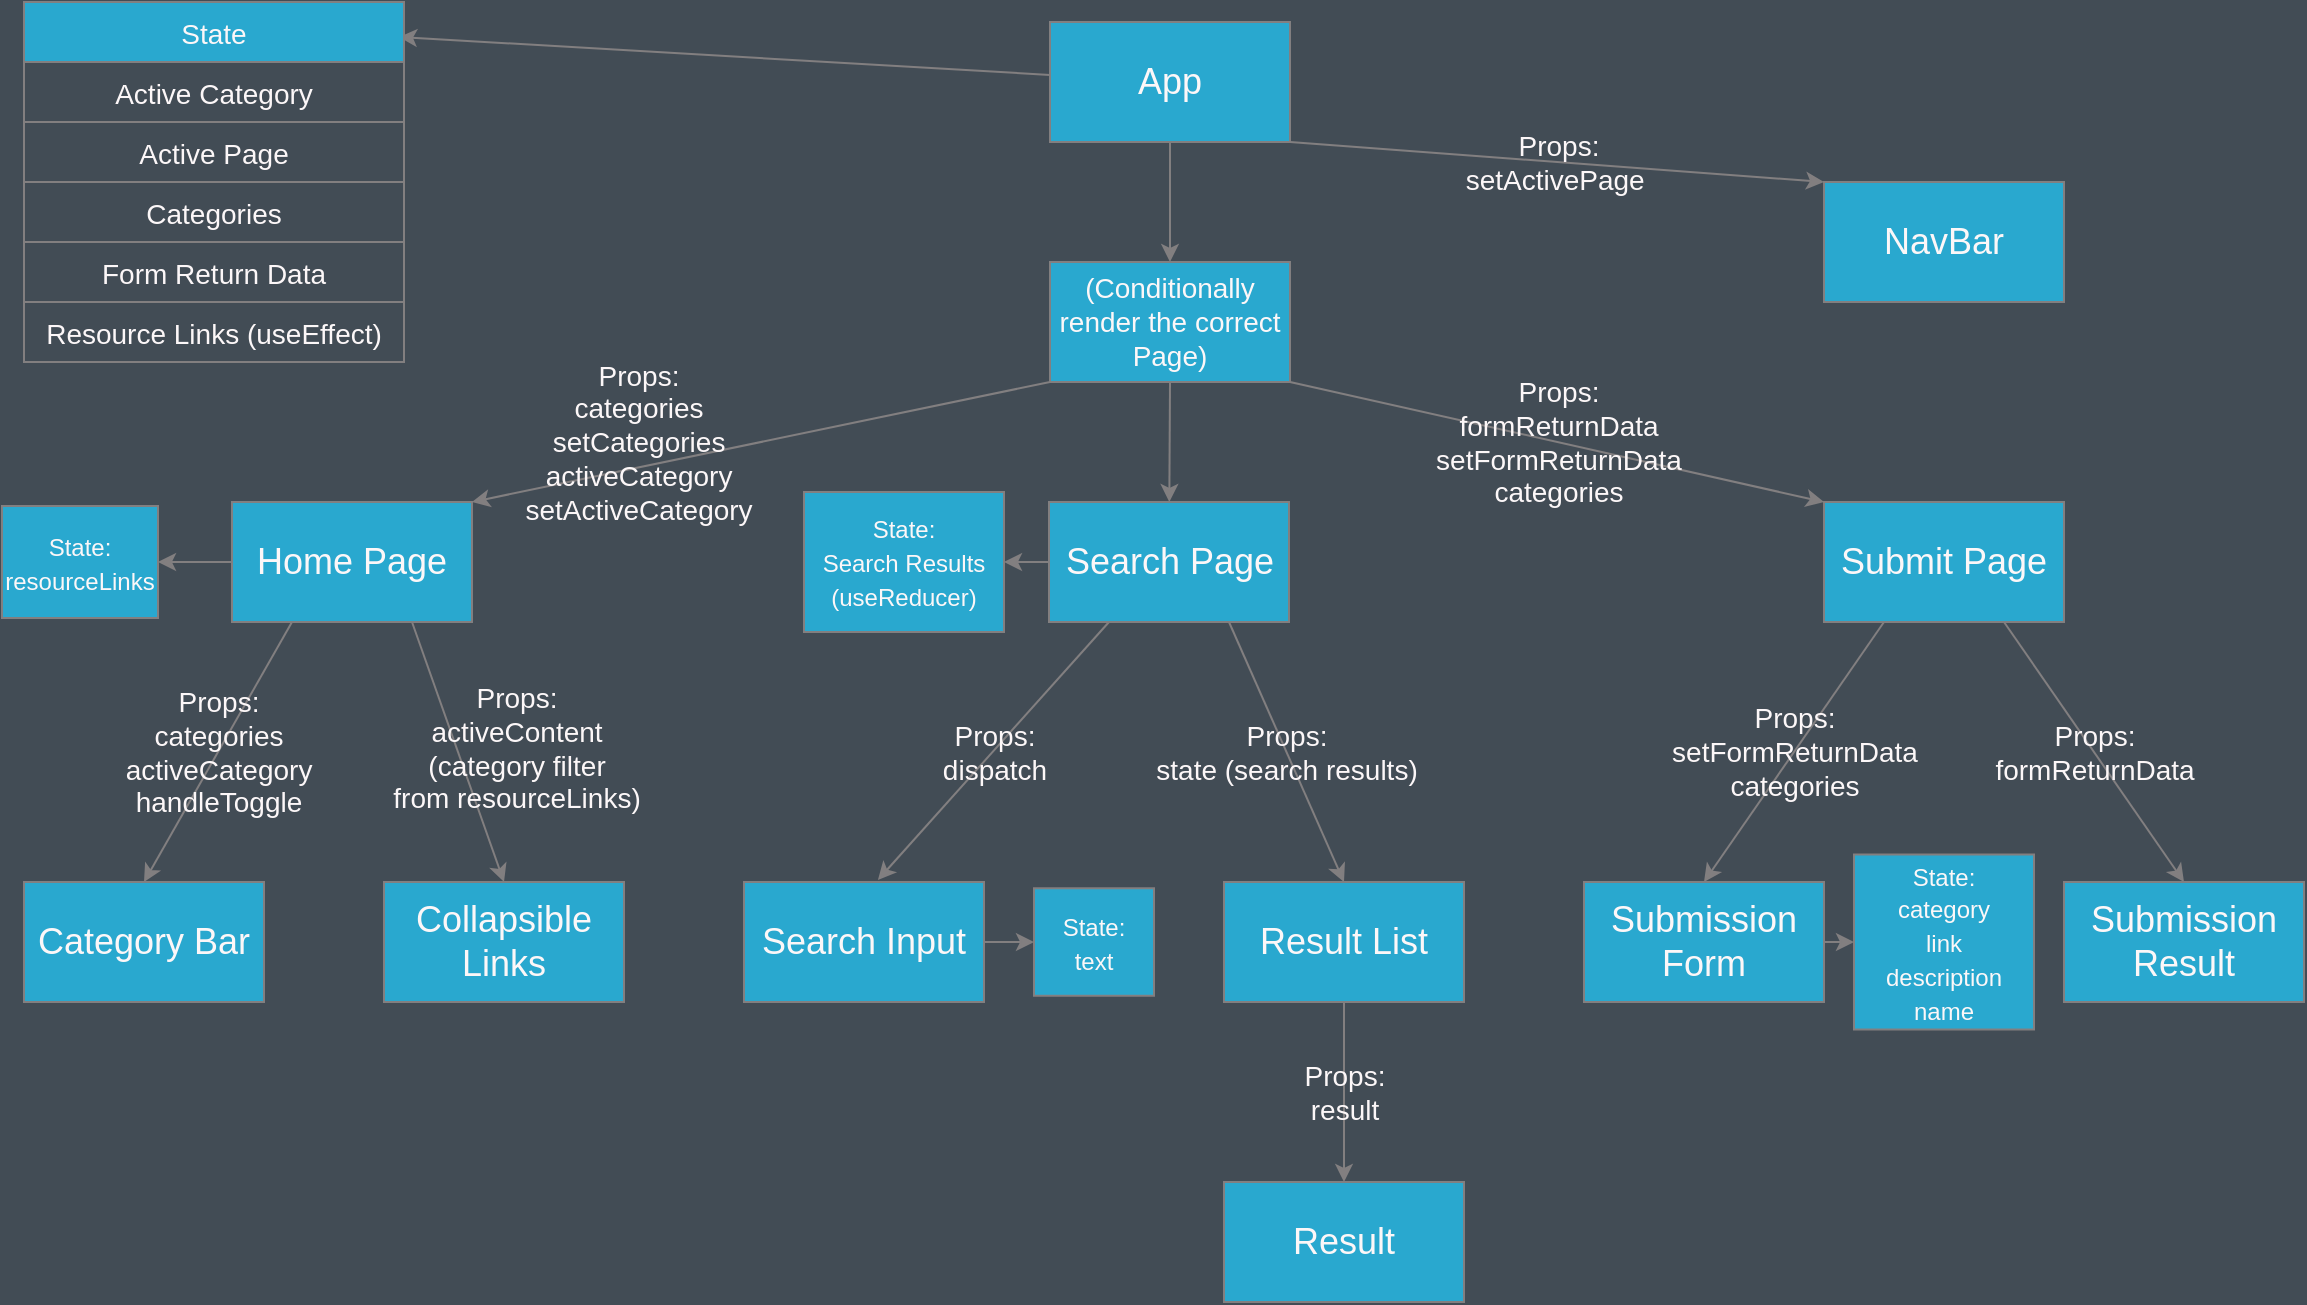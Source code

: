 <mxfile>
    <diagram id="r2yGcMiaucYsfMNacY3O" name="Page-1">
        <mxGraphModel dx="557" dy="575" grid="0" gridSize="10" guides="1" tooltips="1" connect="1" arrows="1" fold="1" page="1" pageScale="1" pageWidth="1169" pageHeight="827" background="#424C55" math="0" shadow="0">
            <root>
                <mxCell id="0"/>
                <mxCell id="1" parent="0"/>
                <mxCell id="46" value="" style="edgeStyle=none;html=1;labelBackgroundColor=none;fontSize=14;rounded=0;strokeColor=#827F80;fontColor=#FCF7F8;fillColor=#29A8CF;entryX=0.987;entryY=0.097;entryDx=0;entryDy=0;entryPerimeter=0;" parent="1" source="2" target="04Kygq_T-jCccj1uXCnx-8" edge="1">
                    <mxGeometry relative="1" as="geometry">
                        <mxPoint x="495" y="50" as="targetPoint"/>
                    </mxGeometry>
                </mxCell>
                <mxCell id="2" value="&lt;font style=&quot;font-size: 18px&quot;&gt;App&lt;/font&gt;" style="rounded=0;whiteSpace=wrap;html=1;labelBackgroundColor=none;fontSize=14;fillColor=#29A8CF;fontColor=#FCF7F8;endArrow=classic;strokeColor=#827F80;" parent="1" vertex="1">
                    <mxGeometry x="533" y="20" width="120" height="60" as="geometry"/>
                </mxCell>
                <mxCell id="3" value="" style="endArrow=classic;html=1;fontSize=14;exitX=1;exitY=1;exitDx=0;exitDy=0;entryX=0;entryY=0;entryDx=0;entryDy=0;labelBackgroundColor=none;fillColor=#29A8CF;rounded=0;fontColor=#FCF7F8;strokeColor=#827F80;" parent="1" source="2" target="5" edge="1">
                    <mxGeometry relative="1" as="geometry">
                        <mxPoint x="569" y="130" as="sourcePoint"/>
                        <mxPoint x="669" y="130" as="targetPoint"/>
                    </mxGeometry>
                </mxCell>
                <mxCell id="4" value="Props:&lt;br&gt;setActivePage&amp;nbsp;" style="edgeLabel;resizable=0;html=1;align=center;verticalAlign=middle;fontSize=14;labelBackgroundColor=none;fillColor=#29A8CF;strokeColor=#827F80;rounded=0;fontColor=#FCF7F8;endArrow=classic;" parent="3" connectable="0" vertex="1">
                    <mxGeometry relative="1" as="geometry"/>
                </mxCell>
                <mxCell id="04Kygq_T-jCccj1uXCnx-8" value="State" style="swimlane;fontStyle=0;childLayout=stackLayout;horizontal=1;startSize=30;horizontalStack=0;resizeParent=1;resizeParentMax=0;resizeLast=0;collapsible=1;marginBottom=0;labelBackgroundColor=none;fontSize=14;fillColor=#29A8CF;rounded=0;fontColor=#FCF7F8;endArrow=classic;strokeColor=#827F80;" parent="1" vertex="1">
                    <mxGeometry x="20" y="10" width="190" height="180" as="geometry">
                        <mxRectangle x="10" y="10" width="60" height="30" as="alternateBounds"/>
                    </mxGeometry>
                </mxCell>
                <mxCell id="04Kygq_T-jCccj1uXCnx-13" value="Active Category" style="text;strokeColor=#827F80;fillColor=none;align=center;verticalAlign=middle;spacingLeft=4;spacingRight=4;overflow=hidden;points=[[0,0.5],[1,0.5]];portConstraint=eastwest;rotatable=0;labelBackgroundColor=none;fontSize=14;rounded=0;fontColor=#FCF7F8;endArrow=classic;" parent="04Kygq_T-jCccj1uXCnx-8" vertex="1">
                    <mxGeometry y="30" width="190" height="30" as="geometry"/>
                </mxCell>
                <mxCell id="04Kygq_T-jCccj1uXCnx-11" value="Active Page" style="text;strokeColor=#827F80;fillColor=none;align=center;verticalAlign=middle;spacingLeft=4;spacingRight=4;overflow=hidden;points=[[0,0.5],[1,0.5]];portConstraint=eastwest;rotatable=0;labelBackgroundColor=none;fontSize=14;rounded=0;fontColor=#FCF7F8;endArrow=classic;" parent="04Kygq_T-jCccj1uXCnx-8" vertex="1">
                    <mxGeometry y="60" width="190" height="30" as="geometry"/>
                </mxCell>
                <mxCell id="04Kygq_T-jCccj1uXCnx-12" value="Categories" style="text;strokeColor=#827F80;fillColor=none;align=center;verticalAlign=middle;spacingLeft=4;spacingRight=4;overflow=hidden;points=[[0,0.5],[1,0.5]];portConstraint=eastwest;rotatable=0;labelBackgroundColor=none;fontSize=14;rounded=0;fontColor=#FCF7F8;endArrow=classic;" parent="04Kygq_T-jCccj1uXCnx-8" vertex="1">
                    <mxGeometry y="90" width="190" height="30" as="geometry"/>
                </mxCell>
                <mxCell id="04Kygq_T-jCccj1uXCnx-10" value="Form Return Data" style="text;strokeColor=#827F80;fillColor=none;align=center;verticalAlign=middle;spacingLeft=4;spacingRight=4;overflow=hidden;points=[[0,0.5],[1,0.5]];portConstraint=eastwest;rotatable=0;labelBackgroundColor=none;fontSize=14;rounded=0;fontColor=#FCF7F8;endArrow=classic;" parent="04Kygq_T-jCccj1uXCnx-8" vertex="1">
                    <mxGeometry y="120" width="190" height="30" as="geometry"/>
                </mxCell>
                <mxCell id="04Kygq_T-jCccj1uXCnx-9" value="Resource Links (useEffect)" style="text;strokeColor=#827F80;fillColor=none;align=center;verticalAlign=middle;spacingLeft=4;spacingRight=4;overflow=hidden;points=[[0,0.5],[1,0.5]];portConstraint=eastwest;rotatable=0;labelBackgroundColor=none;fontSize=14;rounded=0;fontColor=#FCF7F8;endArrow=classic;" parent="04Kygq_T-jCccj1uXCnx-8" vertex="1">
                    <mxGeometry y="150" width="190" height="30" as="geometry"/>
                </mxCell>
                <mxCell id="5" value="&lt;font style=&quot;font-size: 18px&quot;&gt;NavBar&lt;/font&gt;" style="rounded=0;whiteSpace=wrap;html=1;fontSize=14;labelBackgroundColor=none;fillColor=#29A8CF;fontColor=#FCF7F8;endArrow=classic;strokeColor=#827F80;" parent="1" vertex="1">
                    <mxGeometry x="920" y="100" width="120" height="60" as="geometry"/>
                </mxCell>
                <mxCell id="6" value="(Conditionally render the correct Page)" style="rounded=0;whiteSpace=wrap;html=1;fontSize=14;labelBackgroundColor=none;fillColor=#29A8CF;fontColor=#FCF7F8;endArrow=classic;strokeColor=#827F80;" parent="1" vertex="1">
                    <mxGeometry x="533" y="140" width="120" height="60" as="geometry"/>
                </mxCell>
                <mxCell id="7" value="" style="endArrow=classic;html=1;fontSize=14;exitX=0.5;exitY=1;exitDx=0;exitDy=0;entryX=0.5;entryY=0;entryDx=0;entryDy=0;labelBackgroundColor=none;fillColor=#29A8CF;rounded=0;fontColor=#FCF7F8;strokeColor=#827F80;" parent="1" source="2" target="6" edge="1">
                    <mxGeometry relative="1" as="geometry">
                        <mxPoint x="809" y="230" as="sourcePoint"/>
                        <mxPoint x="909" y="230" as="targetPoint"/>
                    </mxGeometry>
                </mxCell>
                <mxCell id="49" value="" style="edgeStyle=none;html=1;labelBackgroundColor=none;fontSize=14;rounded=0;strokeColor=#827F80;fontColor=#FCF7F8;fillColor=#29A8CF;" parent="1" source="9" target="48" edge="1">
                    <mxGeometry relative="1" as="geometry"/>
                </mxCell>
                <mxCell id="9" value="&lt;font style=&quot;font-size: 18px&quot;&gt;Home Page&lt;/font&gt;" style="rounded=0;whiteSpace=wrap;html=1;fontSize=14;labelBackgroundColor=none;fillColor=#29A8CF;fontColor=#FCF7F8;endArrow=classic;strokeColor=#827F80;" parent="1" vertex="1">
                    <mxGeometry x="124" y="260" width="120" height="60" as="geometry"/>
                </mxCell>
                <mxCell id="42" value="" style="edgeStyle=none;html=1;fontSize=14;labelBackgroundColor=none;fillColor=#29A8CF;rounded=0;fontColor=#FCF7F8;strokeColor=#827F80;" parent="1" source="10" target="40" edge="1">
                    <mxGeometry relative="1" as="geometry"/>
                </mxCell>
                <mxCell id="10" value="&lt;font style=&quot;font-size: 18px&quot;&gt;Search Page&lt;/font&gt;" style="rounded=0;whiteSpace=wrap;html=1;fontSize=14;labelBackgroundColor=none;fillColor=#29A8CF;fontColor=#FCF7F8;endArrow=classic;strokeColor=#827F80;" parent="1" vertex="1">
                    <mxGeometry x="532.5" y="260" width="120" height="60" as="geometry"/>
                </mxCell>
                <mxCell id="11" value="&lt;font style=&quot;font-size: 18px&quot;&gt;Submit Page&lt;/font&gt;" style="rounded=0;whiteSpace=wrap;html=1;fontSize=14;labelBackgroundColor=none;fillColor=#29A8CF;fontColor=#FCF7F8;endArrow=classic;strokeColor=#827F80;" parent="1" vertex="1">
                    <mxGeometry x="920" y="260" width="120" height="60" as="geometry"/>
                </mxCell>
                <mxCell id="12" value="&lt;font style=&quot;font-size: 18px&quot;&gt;Category Bar&lt;/font&gt;" style="rounded=0;whiteSpace=wrap;html=1;fontSize=14;labelBackgroundColor=none;fillColor=#29A8CF;fontColor=#FCF7F8;endArrow=classic;strokeColor=#827F80;" parent="1" vertex="1">
                    <mxGeometry x="20" y="450" width="120" height="60" as="geometry"/>
                </mxCell>
                <mxCell id="13" value="&lt;font style=&quot;font-size: 18px&quot;&gt;Collapsible Links&lt;/font&gt;" style="rounded=0;whiteSpace=wrap;html=1;fontSize=14;labelBackgroundColor=none;fillColor=#29A8CF;fontColor=#FCF7F8;endArrow=classic;strokeColor=#827F80;" parent="1" vertex="1">
                    <mxGeometry x="200" y="450" width="120" height="60" as="geometry"/>
                </mxCell>
                <mxCell id="04Kygq_T-jCccj1uXCnx-44" style="edgeStyle=none;html=1;exitX=1;exitY=0.5;exitDx=0;exitDy=0;entryX=0;entryY=0.5;entryDx=0;entryDy=0;fontSize=14;labelBackgroundColor=none;fillColor=#29A8CF;rounded=0;fontColor=#FCF7F8;strokeColor=#827F80;" parent="1" source="14" target="04Kygq_T-jCccj1uXCnx-42" edge="1">
                    <mxGeometry relative="1" as="geometry"/>
                </mxCell>
                <mxCell id="14" value="&lt;font style=&quot;font-size: 18px&quot;&gt;Submission &lt;br&gt;Form&lt;/font&gt;" style="rounded=0;whiteSpace=wrap;html=1;fontSize=14;labelBackgroundColor=none;fillColor=#29A8CF;fontColor=#FCF7F8;endArrow=classic;strokeColor=#827F80;" parent="1" vertex="1">
                    <mxGeometry x="800" y="450" width="120" height="60" as="geometry"/>
                </mxCell>
                <mxCell id="15" value="&lt;font style=&quot;font-size: 18px&quot;&gt;Submission&lt;br&gt;Result&lt;/font&gt;" style="rounded=0;whiteSpace=wrap;html=1;fontSize=14;fillColor=#29A8CF;labelBackgroundColor=none;fontColor=#FCF7F8;endArrow=classic;strokeColor=#827F80;" parent="1" vertex="1">
                    <mxGeometry x="1040" y="450" width="120" height="60" as="geometry"/>
                </mxCell>
                <mxCell id="44" value="" style="edgeStyle=none;html=1;fontSize=14;labelBackgroundColor=none;fillColor=#29A8CF;rounded=0;fontColor=#FCF7F8;strokeColor=#827F80;" parent="1" source="17" target="43" edge="1">
                    <mxGeometry relative="1" as="geometry"/>
                </mxCell>
                <mxCell id="17" value="&lt;font style=&quot;font-size: 18px&quot;&gt;Search Input&lt;/font&gt;" style="rounded=0;whiteSpace=wrap;html=1;fontSize=14;labelBackgroundColor=none;fillColor=#29A8CF;fontColor=#FCF7F8;endArrow=classic;strokeColor=#827F80;" parent="1" vertex="1">
                    <mxGeometry x="380" y="450" width="120" height="60" as="geometry"/>
                </mxCell>
                <mxCell id="18" value="&lt;font style=&quot;font-size: 18px&quot;&gt;Result List&lt;/font&gt;" style="rounded=0;whiteSpace=wrap;html=1;fontSize=14;labelBackgroundColor=none;fillColor=#29A8CF;fontColor=#FCF7F8;endArrow=classic;strokeColor=#827F80;" parent="1" vertex="1">
                    <mxGeometry x="620" y="450" width="120" height="60" as="geometry"/>
                </mxCell>
                <mxCell id="19" value="&lt;font style=&quot;font-size: 18px&quot;&gt;Result&lt;/font&gt;" style="rounded=0;whiteSpace=wrap;html=1;fontSize=14;labelBackgroundColor=none;fillColor=#29A8CF;fontColor=#FCF7F8;endArrow=classic;strokeColor=#827F80;" parent="1" vertex="1">
                    <mxGeometry x="620" y="600" width="120" height="60" as="geometry"/>
                </mxCell>
                <mxCell id="20" value="" style="endArrow=classic;html=1;fontSize=14;exitX=1;exitY=1;exitDx=0;exitDy=0;entryX=0;entryY=0;entryDx=0;entryDy=0;labelBackgroundColor=none;fillColor=#29A8CF;rounded=0;fontColor=#FCF7F8;strokeColor=#827F80;" parent="1" source="6" target="11" edge="1">
                    <mxGeometry relative="1" as="geometry">
                        <mxPoint x="809" y="230" as="sourcePoint"/>
                        <mxPoint x="909" y="230" as="targetPoint"/>
                    </mxGeometry>
                </mxCell>
                <mxCell id="21" value="Props:&lt;br&gt;formReturnData&lt;br&gt;setFormReturnData&lt;br&gt;categories" style="edgeLabel;resizable=0;html=1;align=center;verticalAlign=middle;fontSize=14;labelBackgroundColor=none;fillColor=#29A8CF;strokeColor=#827F80;rounded=0;fontColor=#FCF7F8;endArrow=classic;" parent="20" connectable="0" vertex="1">
                    <mxGeometry relative="1" as="geometry"/>
                </mxCell>
                <mxCell id="22" value="" style="endArrow=classic;html=1;fontSize=14;exitX=0.5;exitY=1;exitDx=0;exitDy=0;labelBackgroundColor=none;fillColor=#29A8CF;rounded=0;fontColor=#FCF7F8;strokeColor=#827F80;" parent="1" source="6" target="10" edge="1">
                    <mxGeometry relative="1" as="geometry">
                        <mxPoint x="663" y="210" as="sourcePoint"/>
                        <mxPoint x="819" y="270" as="targetPoint"/>
                    </mxGeometry>
                </mxCell>
                <mxCell id="24" value="" style="endArrow=classic;html=1;fontSize=14;exitX=0;exitY=1;exitDx=0;exitDy=0;entryX=1;entryY=0;entryDx=0;entryDy=0;labelBackgroundColor=none;fillColor=#29A8CF;rounded=0;fontColor=#FCF7F8;strokeColor=#827F80;" parent="1" source="6" target="9" edge="1">
                    <mxGeometry relative="1" as="geometry">
                        <mxPoint x="673" y="220" as="sourcePoint"/>
                        <mxPoint x="829" y="280" as="targetPoint"/>
                    </mxGeometry>
                </mxCell>
                <mxCell id="25" value="Props:&lt;br&gt;categories&lt;br&gt;setCategories&lt;br&gt;activeCategory&lt;br&gt;setActiveCategory" style="edgeLabel;resizable=0;html=1;align=center;verticalAlign=middle;fontSize=14;labelBackgroundColor=none;fillColor=#29A8CF;strokeColor=#827F80;rounded=0;fontColor=#FCF7F8;endArrow=classic;" parent="24" connectable="0" vertex="1">
                    <mxGeometry relative="1" as="geometry">
                        <mxPoint x="-62" as="offset"/>
                    </mxGeometry>
                </mxCell>
                <mxCell id="26" value="" style="endArrow=classic;html=1;fontSize=14;exitX=0.25;exitY=1;exitDx=0;exitDy=0;entryX=0.558;entryY=-0.017;entryDx=0;entryDy=0;entryPerimeter=0;labelBackgroundColor=none;fillColor=#29A8CF;rounded=0;fontColor=#FCF7F8;strokeColor=#827F80;" parent="1" source="10" target="17" edge="1">
                    <mxGeometry relative="1" as="geometry">
                        <mxPoint x="683" y="230" as="sourcePoint"/>
                        <mxPoint x="549" y="350" as="targetPoint"/>
                    </mxGeometry>
                </mxCell>
                <mxCell id="27" value="Props:&lt;br&gt;dispatch" style="edgeLabel;resizable=0;html=1;align=center;verticalAlign=middle;fontSize=14;labelBackgroundColor=none;fillColor=#29A8CF;strokeColor=#827F80;rounded=0;fontColor=#FCF7F8;endArrow=classic;" parent="26" connectable="0" vertex="1">
                    <mxGeometry relative="1" as="geometry"/>
                </mxCell>
                <mxCell id="28" value="" style="endArrow=classic;html=1;fontSize=14;exitX=0.75;exitY=1;exitDx=0;exitDy=0;entryX=0.5;entryY=0;entryDx=0;entryDy=0;labelBackgroundColor=none;fillColor=#29A8CF;rounded=0;fontColor=#FCF7F8;strokeColor=#827F80;" parent="1" source="10" target="18" edge="1">
                    <mxGeometry relative="1" as="geometry">
                        <mxPoint x="572.5" y="330" as="sourcePoint"/>
                        <mxPoint x="535.96" y="408.98" as="targetPoint"/>
                    </mxGeometry>
                </mxCell>
                <mxCell id="29" value="Props:&lt;br&gt;state (search results)" style="edgeLabel;resizable=0;html=1;align=center;verticalAlign=middle;fontSize=14;labelBackgroundColor=none;fillColor=#29A8CF;strokeColor=#827F80;rounded=0;fontColor=#FCF7F8;endArrow=classic;" parent="28" connectable="0" vertex="1">
                    <mxGeometry relative="1" as="geometry"/>
                </mxCell>
                <mxCell id="04Kygq_T-jCccj1uXCnx-30" value="" style="endArrow=classic;html=1;labelBackgroundColor=none;fontSize=14;fillColor=#29A8CF;rounded=0;fontColor=#FCF7F8;strokeColor=#827F80;" parent="1" source="10" edge="1">
                    <mxGeometry width="50" height="50" relative="1" as="geometry">
                        <mxPoint x="579" y="310" as="sourcePoint"/>
                        <mxPoint x="629" y="260" as="targetPoint"/>
                    </mxGeometry>
                </mxCell>
                <mxCell id="30" value="" style="endArrow=classic;html=1;fontSize=14;exitX=0.25;exitY=1;exitDx=0;exitDy=0;entryX=0.5;entryY=0;entryDx=0;entryDy=0;labelBackgroundColor=none;fillColor=#29A8CF;rounded=0;fontColor=#FCF7F8;strokeColor=#827F80;" parent="1" source="11" target="14" edge="1">
                    <mxGeometry relative="1" as="geometry">
                        <mxPoint x="582.5" y="340" as="sourcePoint"/>
                        <mxPoint x="545.96" y="418.98" as="targetPoint"/>
                    </mxGeometry>
                </mxCell>
                <mxCell id="31" value="Props:&lt;br&gt;setFormReturnData&lt;br&gt;categories" style="edgeLabel;resizable=0;html=1;align=center;verticalAlign=middle;fontSize=14;labelBackgroundColor=none;fillColor=#29A8CF;strokeColor=#827F80;rounded=0;fontColor=#FCF7F8;endArrow=classic;" parent="30" connectable="0" vertex="1">
                    <mxGeometry relative="1" as="geometry"/>
                </mxCell>
                <mxCell id="32" value="" style="endArrow=classic;html=1;fontSize=14;exitX=0.75;exitY=1;exitDx=0;exitDy=0;entryX=0.5;entryY=0;entryDx=0;entryDy=0;labelBackgroundColor=none;fillColor=#29A8CF;rounded=0;fontColor=#FCF7F8;strokeColor=#827F80;" parent="1" source="11" target="15" edge="1">
                    <mxGeometry relative="1" as="geometry">
                        <mxPoint x="592.5" y="350" as="sourcePoint"/>
                        <mxPoint x="555.96" y="428.98" as="targetPoint"/>
                    </mxGeometry>
                </mxCell>
                <mxCell id="33" value="Props:&lt;br&gt;formReturnData" style="edgeLabel;resizable=0;html=1;align=center;verticalAlign=middle;fontSize=14;labelBackgroundColor=none;fillColor=#29A8CF;strokeColor=#827F80;rounded=0;fontColor=#FCF7F8;endArrow=classic;" parent="32" connectable="0" vertex="1">
                    <mxGeometry relative="1" as="geometry"/>
                </mxCell>
                <mxCell id="34" value="" style="endArrow=classic;html=1;fontSize=14;exitX=0.75;exitY=1;exitDx=0;exitDy=0;entryX=0.5;entryY=0;entryDx=0;entryDy=0;labelBackgroundColor=none;fillColor=#29A8CF;rounded=0;fontColor=#FCF7F8;strokeColor=#827F80;" parent="1" source="9" target="13" edge="1">
                    <mxGeometry relative="1" as="geometry">
                        <mxPoint x="602.5" y="360" as="sourcePoint"/>
                        <mxPoint x="565.96" y="438.98" as="targetPoint"/>
                    </mxGeometry>
                </mxCell>
                <mxCell id="35" value="Props:&lt;br&gt;activeContent&lt;br&gt;(category filter&lt;br&gt;from resourceLinks)" style="edgeLabel;resizable=0;html=1;align=center;verticalAlign=middle;fontSize=14;labelBackgroundColor=none;fillColor=#29A8CF;strokeColor=#827F80;rounded=0;fontColor=#FCF7F8;endArrow=classic;" parent="34" connectable="0" vertex="1">
                    <mxGeometry relative="1" as="geometry">
                        <mxPoint x="29" y="-2" as="offset"/>
                    </mxGeometry>
                </mxCell>
                <mxCell id="36" value="" style="endArrow=classic;html=1;fontSize=14;exitX=0.25;exitY=1;exitDx=0;exitDy=0;entryX=0.5;entryY=0;entryDx=0;entryDy=0;labelBackgroundColor=none;fillColor=#29A8CF;rounded=0;fontColor=#FCF7F8;strokeColor=#827F80;" parent="1" source="9" target="12" edge="1">
                    <mxGeometry relative="1" as="geometry">
                        <mxPoint x="612.5" y="370" as="sourcePoint"/>
                        <mxPoint x="575.96" y="448.98" as="targetPoint"/>
                    </mxGeometry>
                </mxCell>
                <mxCell id="37" value="Props:&lt;br&gt;categories&lt;br&gt;activeCategory&lt;br&gt;handleToggle" style="edgeLabel;resizable=0;html=1;align=center;verticalAlign=middle;fontSize=14;labelBackgroundColor=none;fillColor=#29A8CF;strokeColor=#827F80;rounded=0;fontColor=#FCF7F8;endArrow=classic;" parent="36" connectable="0" vertex="1">
                    <mxGeometry relative="1" as="geometry"/>
                </mxCell>
                <mxCell id="38" value="" style="endArrow=classic;html=1;fontSize=14;exitX=0.5;exitY=1;exitDx=0;exitDy=0;entryX=0.5;entryY=0;entryDx=0;entryDy=0;labelBackgroundColor=none;fillColor=#29A8CF;rounded=0;fontColor=#FCF7F8;strokeColor=#827F80;" parent="1" source="18" target="19" edge="1">
                    <mxGeometry relative="1" as="geometry">
                        <mxPoint x="622.5" y="380" as="sourcePoint"/>
                        <mxPoint x="585.96" y="458.98" as="targetPoint"/>
                    </mxGeometry>
                </mxCell>
                <mxCell id="39" value="Props:&lt;br&gt;result" style="edgeLabel;resizable=0;html=1;align=center;verticalAlign=middle;fontSize=14;labelBackgroundColor=none;fillColor=#29A8CF;strokeColor=#827F80;rounded=0;fontColor=#FCF7F8;endArrow=classic;" parent="38" connectable="0" vertex="1">
                    <mxGeometry relative="1" as="geometry"/>
                </mxCell>
                <mxCell id="40" value="&lt;font style=&quot;font-size: 12px&quot;&gt;State:&lt;br&gt;&lt;span style=&quot;text-align: left&quot;&gt;Search Results (useReducer)&lt;/span&gt;&lt;/font&gt;" style="rounded=0;whiteSpace=wrap;html=1;fontSize=14;labelBackgroundColor=none;fillColor=#29A8CF;fontColor=#FCF7F8;endArrow=classic;strokeColor=#827F80;" parent="1" vertex="1">
                    <mxGeometry x="410" y="255" width="100" height="70" as="geometry"/>
                </mxCell>
                <mxCell id="04Kygq_T-jCccj1uXCnx-42" value="&lt;font style=&quot;font-size: 12px&quot;&gt;State:&lt;br&gt;&lt;span style=&quot;text-align: left&quot;&gt;category&lt;br&gt;link&lt;br&gt;description&lt;br&gt;name&lt;br&gt;&lt;/span&gt;&lt;/font&gt;" style="rounded=0;whiteSpace=wrap;html=1;fontSize=14;labelBackgroundColor=none;fillColor=#29A8CF;fontColor=#FCF7F8;endArrow=classic;strokeColor=#827F80;" parent="1" vertex="1">
                    <mxGeometry x="935" y="436.25" width="90" height="87.5" as="geometry"/>
                </mxCell>
                <mxCell id="43" value="&lt;font style=&quot;font-size: 12px&quot;&gt;State:&lt;br&gt;&lt;span style=&quot;text-align: left&quot;&gt;text&lt;br&gt;&lt;/span&gt;&lt;/font&gt;" style="rounded=0;whiteSpace=wrap;html=1;fontSize=14;labelBackgroundColor=none;fillColor=#29A8CF;fontColor=#FCF7F8;endArrow=classic;strokeColor=#827F80;" parent="1" vertex="1">
                    <mxGeometry x="525" y="453.13" width="60" height="53.75" as="geometry"/>
                </mxCell>
                <mxCell id="48" value="&lt;font style=&quot;font-size: 12px&quot;&gt;State:&lt;br&gt;&lt;span style=&quot;text-align: left&quot;&gt;resourceLinks&lt;/span&gt;&lt;/font&gt;" style="rounded=0;whiteSpace=wrap;html=1;fontSize=14;labelBackgroundColor=none;fillColor=#29A8CF;fontColor=#FCF7F8;endArrow=classic;strokeColor=#827F80;" parent="1" vertex="1">
                    <mxGeometry x="9" y="262" width="78" height="56" as="geometry"/>
                </mxCell>
            </root>
        </mxGraphModel>
    </diagram>
</mxfile>